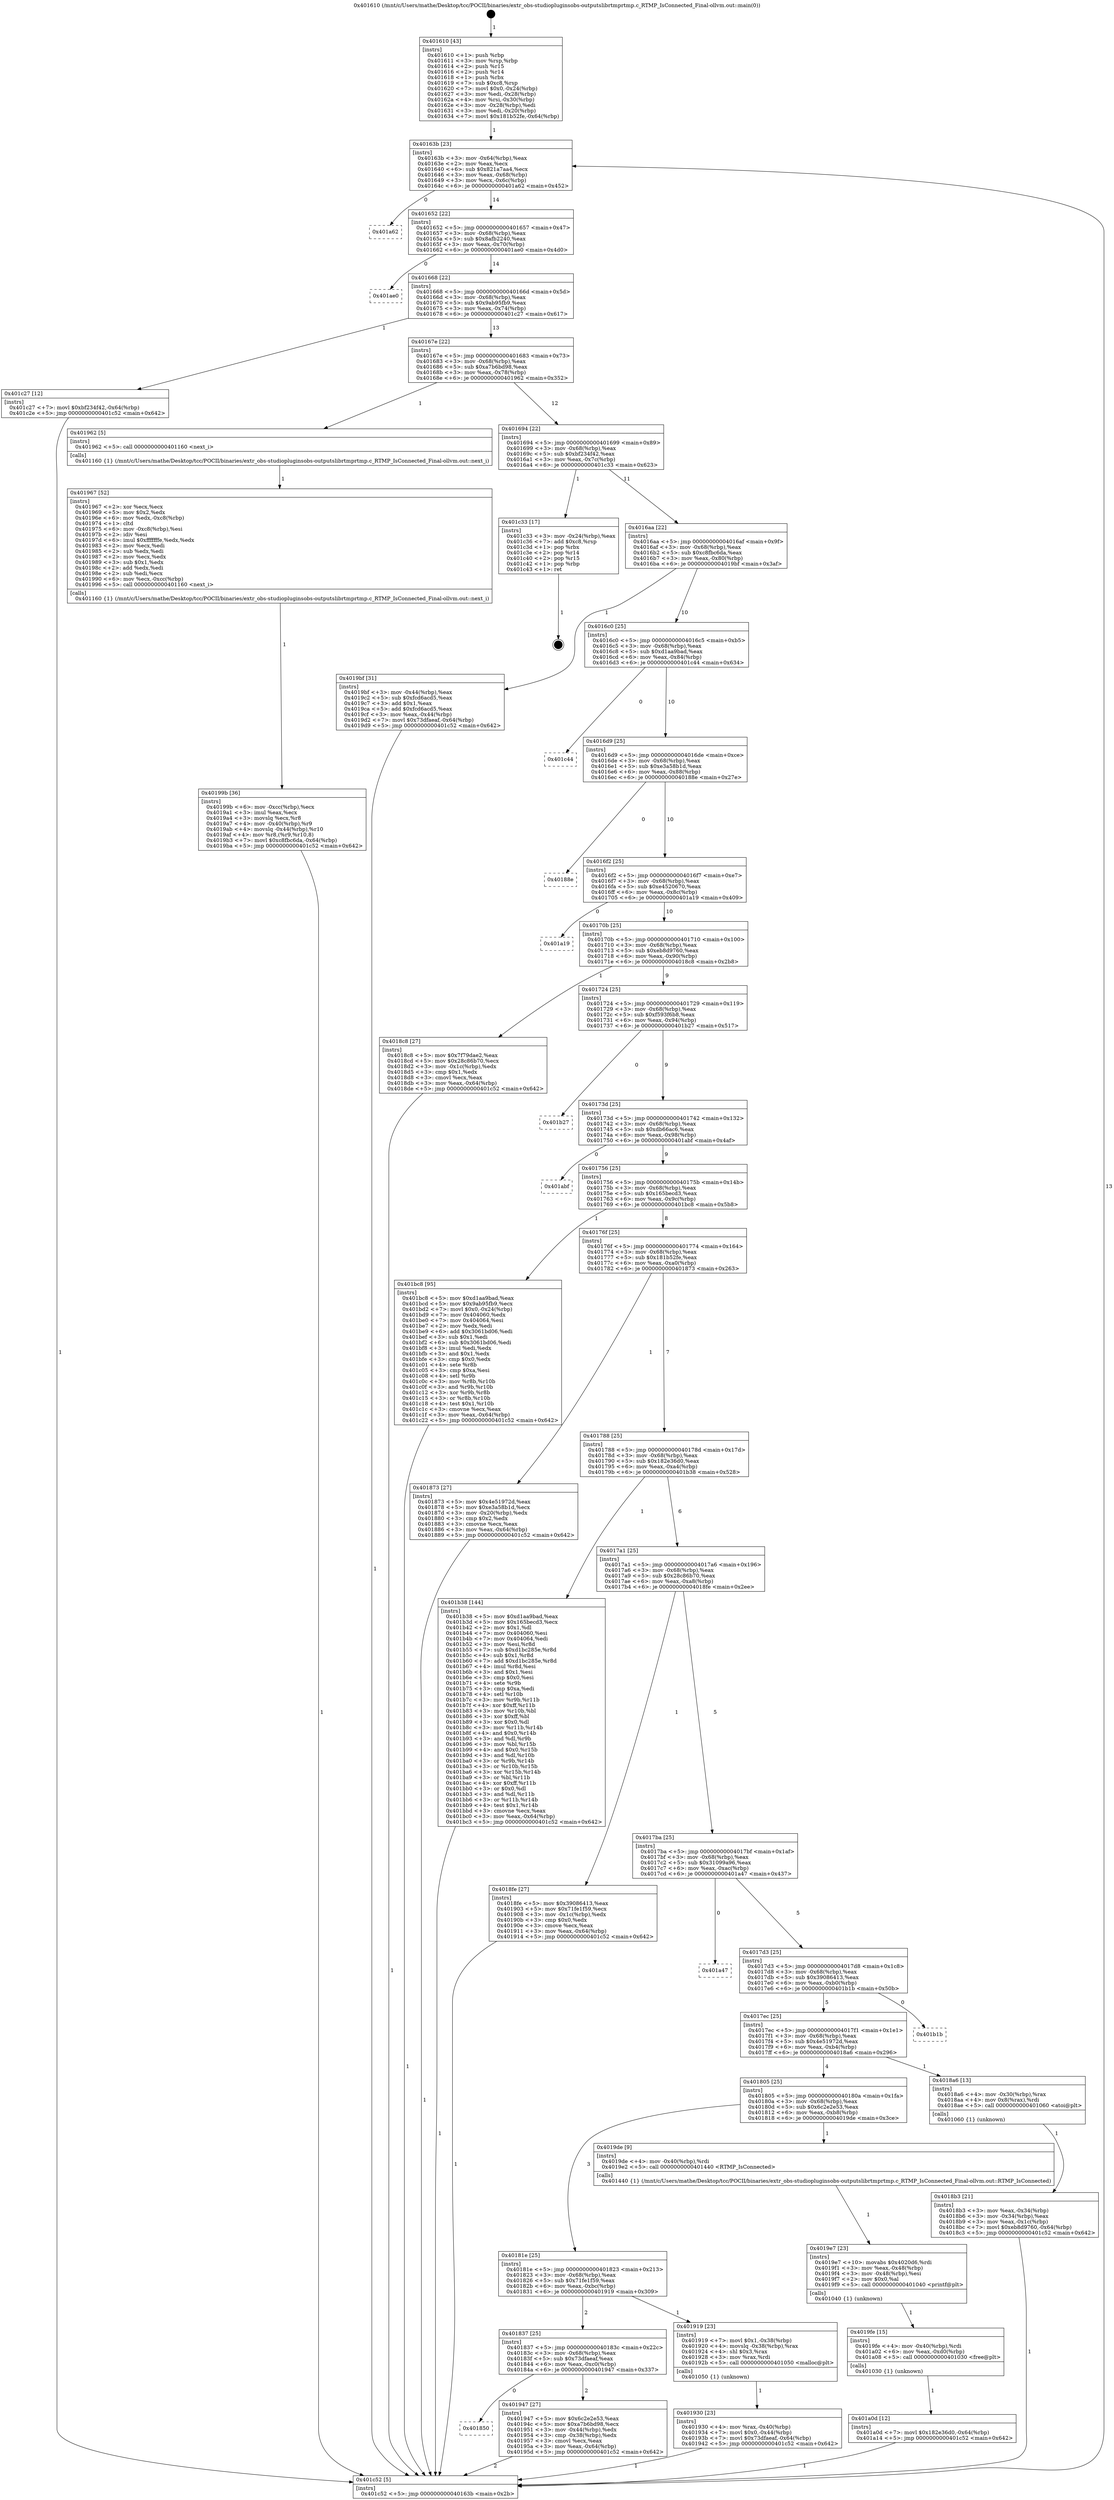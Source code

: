 digraph "0x401610" {
  label = "0x401610 (/mnt/c/Users/mathe/Desktop/tcc/POCII/binaries/extr_obs-studiopluginsobs-outputslibrtmprtmp.c_RTMP_IsConnected_Final-ollvm.out::main(0))"
  labelloc = "t"
  node[shape=record]

  Entry [label="",width=0.3,height=0.3,shape=circle,fillcolor=black,style=filled]
  "0x40163b" [label="{
     0x40163b [23]\l
     | [instrs]\l
     &nbsp;&nbsp;0x40163b \<+3\>: mov -0x64(%rbp),%eax\l
     &nbsp;&nbsp;0x40163e \<+2\>: mov %eax,%ecx\l
     &nbsp;&nbsp;0x401640 \<+6\>: sub $0x821a7aa4,%ecx\l
     &nbsp;&nbsp;0x401646 \<+3\>: mov %eax,-0x68(%rbp)\l
     &nbsp;&nbsp;0x401649 \<+3\>: mov %ecx,-0x6c(%rbp)\l
     &nbsp;&nbsp;0x40164c \<+6\>: je 0000000000401a62 \<main+0x452\>\l
  }"]
  "0x401a62" [label="{
     0x401a62\l
  }", style=dashed]
  "0x401652" [label="{
     0x401652 [22]\l
     | [instrs]\l
     &nbsp;&nbsp;0x401652 \<+5\>: jmp 0000000000401657 \<main+0x47\>\l
     &nbsp;&nbsp;0x401657 \<+3\>: mov -0x68(%rbp),%eax\l
     &nbsp;&nbsp;0x40165a \<+5\>: sub $0x8afb2240,%eax\l
     &nbsp;&nbsp;0x40165f \<+3\>: mov %eax,-0x70(%rbp)\l
     &nbsp;&nbsp;0x401662 \<+6\>: je 0000000000401ae0 \<main+0x4d0\>\l
  }"]
  Exit [label="",width=0.3,height=0.3,shape=circle,fillcolor=black,style=filled,peripheries=2]
  "0x401ae0" [label="{
     0x401ae0\l
  }", style=dashed]
  "0x401668" [label="{
     0x401668 [22]\l
     | [instrs]\l
     &nbsp;&nbsp;0x401668 \<+5\>: jmp 000000000040166d \<main+0x5d\>\l
     &nbsp;&nbsp;0x40166d \<+3\>: mov -0x68(%rbp),%eax\l
     &nbsp;&nbsp;0x401670 \<+5\>: sub $0x9ab95fb9,%eax\l
     &nbsp;&nbsp;0x401675 \<+3\>: mov %eax,-0x74(%rbp)\l
     &nbsp;&nbsp;0x401678 \<+6\>: je 0000000000401c27 \<main+0x617\>\l
  }"]
  "0x401a0d" [label="{
     0x401a0d [12]\l
     | [instrs]\l
     &nbsp;&nbsp;0x401a0d \<+7\>: movl $0x182e36d0,-0x64(%rbp)\l
     &nbsp;&nbsp;0x401a14 \<+5\>: jmp 0000000000401c52 \<main+0x642\>\l
  }"]
  "0x401c27" [label="{
     0x401c27 [12]\l
     | [instrs]\l
     &nbsp;&nbsp;0x401c27 \<+7\>: movl $0xbf234f42,-0x64(%rbp)\l
     &nbsp;&nbsp;0x401c2e \<+5\>: jmp 0000000000401c52 \<main+0x642\>\l
  }"]
  "0x40167e" [label="{
     0x40167e [22]\l
     | [instrs]\l
     &nbsp;&nbsp;0x40167e \<+5\>: jmp 0000000000401683 \<main+0x73\>\l
     &nbsp;&nbsp;0x401683 \<+3\>: mov -0x68(%rbp),%eax\l
     &nbsp;&nbsp;0x401686 \<+5\>: sub $0xa7b6bd98,%eax\l
     &nbsp;&nbsp;0x40168b \<+3\>: mov %eax,-0x78(%rbp)\l
     &nbsp;&nbsp;0x40168e \<+6\>: je 0000000000401962 \<main+0x352\>\l
  }"]
  "0x4019fe" [label="{
     0x4019fe [15]\l
     | [instrs]\l
     &nbsp;&nbsp;0x4019fe \<+4\>: mov -0x40(%rbp),%rdi\l
     &nbsp;&nbsp;0x401a02 \<+6\>: mov %eax,-0xd0(%rbp)\l
     &nbsp;&nbsp;0x401a08 \<+5\>: call 0000000000401030 \<free@plt\>\l
     | [calls]\l
     &nbsp;&nbsp;0x401030 \{1\} (unknown)\l
  }"]
  "0x401962" [label="{
     0x401962 [5]\l
     | [instrs]\l
     &nbsp;&nbsp;0x401962 \<+5\>: call 0000000000401160 \<next_i\>\l
     | [calls]\l
     &nbsp;&nbsp;0x401160 \{1\} (/mnt/c/Users/mathe/Desktop/tcc/POCII/binaries/extr_obs-studiopluginsobs-outputslibrtmprtmp.c_RTMP_IsConnected_Final-ollvm.out::next_i)\l
  }"]
  "0x401694" [label="{
     0x401694 [22]\l
     | [instrs]\l
     &nbsp;&nbsp;0x401694 \<+5\>: jmp 0000000000401699 \<main+0x89\>\l
     &nbsp;&nbsp;0x401699 \<+3\>: mov -0x68(%rbp),%eax\l
     &nbsp;&nbsp;0x40169c \<+5\>: sub $0xbf234f42,%eax\l
     &nbsp;&nbsp;0x4016a1 \<+3\>: mov %eax,-0x7c(%rbp)\l
     &nbsp;&nbsp;0x4016a4 \<+6\>: je 0000000000401c33 \<main+0x623\>\l
  }"]
  "0x4019e7" [label="{
     0x4019e7 [23]\l
     | [instrs]\l
     &nbsp;&nbsp;0x4019e7 \<+10\>: movabs $0x4020d6,%rdi\l
     &nbsp;&nbsp;0x4019f1 \<+3\>: mov %eax,-0x48(%rbp)\l
     &nbsp;&nbsp;0x4019f4 \<+3\>: mov -0x48(%rbp),%esi\l
     &nbsp;&nbsp;0x4019f7 \<+2\>: mov $0x0,%al\l
     &nbsp;&nbsp;0x4019f9 \<+5\>: call 0000000000401040 \<printf@plt\>\l
     | [calls]\l
     &nbsp;&nbsp;0x401040 \{1\} (unknown)\l
  }"]
  "0x401c33" [label="{
     0x401c33 [17]\l
     | [instrs]\l
     &nbsp;&nbsp;0x401c33 \<+3\>: mov -0x24(%rbp),%eax\l
     &nbsp;&nbsp;0x401c36 \<+7\>: add $0xc8,%rsp\l
     &nbsp;&nbsp;0x401c3d \<+1\>: pop %rbx\l
     &nbsp;&nbsp;0x401c3e \<+2\>: pop %r14\l
     &nbsp;&nbsp;0x401c40 \<+2\>: pop %r15\l
     &nbsp;&nbsp;0x401c42 \<+1\>: pop %rbp\l
     &nbsp;&nbsp;0x401c43 \<+1\>: ret\l
  }"]
  "0x4016aa" [label="{
     0x4016aa [22]\l
     | [instrs]\l
     &nbsp;&nbsp;0x4016aa \<+5\>: jmp 00000000004016af \<main+0x9f\>\l
     &nbsp;&nbsp;0x4016af \<+3\>: mov -0x68(%rbp),%eax\l
     &nbsp;&nbsp;0x4016b2 \<+5\>: sub $0xc8fbc6da,%eax\l
     &nbsp;&nbsp;0x4016b7 \<+3\>: mov %eax,-0x80(%rbp)\l
     &nbsp;&nbsp;0x4016ba \<+6\>: je 00000000004019bf \<main+0x3af\>\l
  }"]
  "0x40199b" [label="{
     0x40199b [36]\l
     | [instrs]\l
     &nbsp;&nbsp;0x40199b \<+6\>: mov -0xcc(%rbp),%ecx\l
     &nbsp;&nbsp;0x4019a1 \<+3\>: imul %eax,%ecx\l
     &nbsp;&nbsp;0x4019a4 \<+3\>: movslq %ecx,%r8\l
     &nbsp;&nbsp;0x4019a7 \<+4\>: mov -0x40(%rbp),%r9\l
     &nbsp;&nbsp;0x4019ab \<+4\>: movslq -0x44(%rbp),%r10\l
     &nbsp;&nbsp;0x4019af \<+4\>: mov %r8,(%r9,%r10,8)\l
     &nbsp;&nbsp;0x4019b3 \<+7\>: movl $0xc8fbc6da,-0x64(%rbp)\l
     &nbsp;&nbsp;0x4019ba \<+5\>: jmp 0000000000401c52 \<main+0x642\>\l
  }"]
  "0x4019bf" [label="{
     0x4019bf [31]\l
     | [instrs]\l
     &nbsp;&nbsp;0x4019bf \<+3\>: mov -0x44(%rbp),%eax\l
     &nbsp;&nbsp;0x4019c2 \<+5\>: sub $0xfcd6acd5,%eax\l
     &nbsp;&nbsp;0x4019c7 \<+3\>: add $0x1,%eax\l
     &nbsp;&nbsp;0x4019ca \<+5\>: add $0xfcd6acd5,%eax\l
     &nbsp;&nbsp;0x4019cf \<+3\>: mov %eax,-0x44(%rbp)\l
     &nbsp;&nbsp;0x4019d2 \<+7\>: movl $0x73dfaeaf,-0x64(%rbp)\l
     &nbsp;&nbsp;0x4019d9 \<+5\>: jmp 0000000000401c52 \<main+0x642\>\l
  }"]
  "0x4016c0" [label="{
     0x4016c0 [25]\l
     | [instrs]\l
     &nbsp;&nbsp;0x4016c0 \<+5\>: jmp 00000000004016c5 \<main+0xb5\>\l
     &nbsp;&nbsp;0x4016c5 \<+3\>: mov -0x68(%rbp),%eax\l
     &nbsp;&nbsp;0x4016c8 \<+5\>: sub $0xd1aa9bad,%eax\l
     &nbsp;&nbsp;0x4016cd \<+6\>: mov %eax,-0x84(%rbp)\l
     &nbsp;&nbsp;0x4016d3 \<+6\>: je 0000000000401c44 \<main+0x634\>\l
  }"]
  "0x401967" [label="{
     0x401967 [52]\l
     | [instrs]\l
     &nbsp;&nbsp;0x401967 \<+2\>: xor %ecx,%ecx\l
     &nbsp;&nbsp;0x401969 \<+5\>: mov $0x2,%edx\l
     &nbsp;&nbsp;0x40196e \<+6\>: mov %edx,-0xc8(%rbp)\l
     &nbsp;&nbsp;0x401974 \<+1\>: cltd\l
     &nbsp;&nbsp;0x401975 \<+6\>: mov -0xc8(%rbp),%esi\l
     &nbsp;&nbsp;0x40197b \<+2\>: idiv %esi\l
     &nbsp;&nbsp;0x40197d \<+6\>: imul $0xfffffffe,%edx,%edx\l
     &nbsp;&nbsp;0x401983 \<+2\>: mov %ecx,%edi\l
     &nbsp;&nbsp;0x401985 \<+2\>: sub %edx,%edi\l
     &nbsp;&nbsp;0x401987 \<+2\>: mov %ecx,%edx\l
     &nbsp;&nbsp;0x401989 \<+3\>: sub $0x1,%edx\l
     &nbsp;&nbsp;0x40198c \<+2\>: add %edx,%edi\l
     &nbsp;&nbsp;0x40198e \<+2\>: sub %edi,%ecx\l
     &nbsp;&nbsp;0x401990 \<+6\>: mov %ecx,-0xcc(%rbp)\l
     &nbsp;&nbsp;0x401996 \<+5\>: call 0000000000401160 \<next_i\>\l
     | [calls]\l
     &nbsp;&nbsp;0x401160 \{1\} (/mnt/c/Users/mathe/Desktop/tcc/POCII/binaries/extr_obs-studiopluginsobs-outputslibrtmprtmp.c_RTMP_IsConnected_Final-ollvm.out::next_i)\l
  }"]
  "0x401c44" [label="{
     0x401c44\l
  }", style=dashed]
  "0x4016d9" [label="{
     0x4016d9 [25]\l
     | [instrs]\l
     &nbsp;&nbsp;0x4016d9 \<+5\>: jmp 00000000004016de \<main+0xce\>\l
     &nbsp;&nbsp;0x4016de \<+3\>: mov -0x68(%rbp),%eax\l
     &nbsp;&nbsp;0x4016e1 \<+5\>: sub $0xe3a58b1d,%eax\l
     &nbsp;&nbsp;0x4016e6 \<+6\>: mov %eax,-0x88(%rbp)\l
     &nbsp;&nbsp;0x4016ec \<+6\>: je 000000000040188e \<main+0x27e\>\l
  }"]
  "0x401850" [label="{
     0x401850\l
  }", style=dashed]
  "0x40188e" [label="{
     0x40188e\l
  }", style=dashed]
  "0x4016f2" [label="{
     0x4016f2 [25]\l
     | [instrs]\l
     &nbsp;&nbsp;0x4016f2 \<+5\>: jmp 00000000004016f7 \<main+0xe7\>\l
     &nbsp;&nbsp;0x4016f7 \<+3\>: mov -0x68(%rbp),%eax\l
     &nbsp;&nbsp;0x4016fa \<+5\>: sub $0xe4520670,%eax\l
     &nbsp;&nbsp;0x4016ff \<+6\>: mov %eax,-0x8c(%rbp)\l
     &nbsp;&nbsp;0x401705 \<+6\>: je 0000000000401a19 \<main+0x409\>\l
  }"]
  "0x401947" [label="{
     0x401947 [27]\l
     | [instrs]\l
     &nbsp;&nbsp;0x401947 \<+5\>: mov $0x6c2e2e53,%eax\l
     &nbsp;&nbsp;0x40194c \<+5\>: mov $0xa7b6bd98,%ecx\l
     &nbsp;&nbsp;0x401951 \<+3\>: mov -0x44(%rbp),%edx\l
     &nbsp;&nbsp;0x401954 \<+3\>: cmp -0x38(%rbp),%edx\l
     &nbsp;&nbsp;0x401957 \<+3\>: cmovl %ecx,%eax\l
     &nbsp;&nbsp;0x40195a \<+3\>: mov %eax,-0x64(%rbp)\l
     &nbsp;&nbsp;0x40195d \<+5\>: jmp 0000000000401c52 \<main+0x642\>\l
  }"]
  "0x401a19" [label="{
     0x401a19\l
  }", style=dashed]
  "0x40170b" [label="{
     0x40170b [25]\l
     | [instrs]\l
     &nbsp;&nbsp;0x40170b \<+5\>: jmp 0000000000401710 \<main+0x100\>\l
     &nbsp;&nbsp;0x401710 \<+3\>: mov -0x68(%rbp),%eax\l
     &nbsp;&nbsp;0x401713 \<+5\>: sub $0xeb8d9760,%eax\l
     &nbsp;&nbsp;0x401718 \<+6\>: mov %eax,-0x90(%rbp)\l
     &nbsp;&nbsp;0x40171e \<+6\>: je 00000000004018c8 \<main+0x2b8\>\l
  }"]
  "0x401930" [label="{
     0x401930 [23]\l
     | [instrs]\l
     &nbsp;&nbsp;0x401930 \<+4\>: mov %rax,-0x40(%rbp)\l
     &nbsp;&nbsp;0x401934 \<+7\>: movl $0x0,-0x44(%rbp)\l
     &nbsp;&nbsp;0x40193b \<+7\>: movl $0x73dfaeaf,-0x64(%rbp)\l
     &nbsp;&nbsp;0x401942 \<+5\>: jmp 0000000000401c52 \<main+0x642\>\l
  }"]
  "0x4018c8" [label="{
     0x4018c8 [27]\l
     | [instrs]\l
     &nbsp;&nbsp;0x4018c8 \<+5\>: mov $0x7f79dae2,%eax\l
     &nbsp;&nbsp;0x4018cd \<+5\>: mov $0x28c86b70,%ecx\l
     &nbsp;&nbsp;0x4018d2 \<+3\>: mov -0x1c(%rbp),%edx\l
     &nbsp;&nbsp;0x4018d5 \<+3\>: cmp $0x1,%edx\l
     &nbsp;&nbsp;0x4018d8 \<+3\>: cmovl %ecx,%eax\l
     &nbsp;&nbsp;0x4018db \<+3\>: mov %eax,-0x64(%rbp)\l
     &nbsp;&nbsp;0x4018de \<+5\>: jmp 0000000000401c52 \<main+0x642\>\l
  }"]
  "0x401724" [label="{
     0x401724 [25]\l
     | [instrs]\l
     &nbsp;&nbsp;0x401724 \<+5\>: jmp 0000000000401729 \<main+0x119\>\l
     &nbsp;&nbsp;0x401729 \<+3\>: mov -0x68(%rbp),%eax\l
     &nbsp;&nbsp;0x40172c \<+5\>: sub $0xf593f6b8,%eax\l
     &nbsp;&nbsp;0x401731 \<+6\>: mov %eax,-0x94(%rbp)\l
     &nbsp;&nbsp;0x401737 \<+6\>: je 0000000000401b27 \<main+0x517\>\l
  }"]
  "0x401837" [label="{
     0x401837 [25]\l
     | [instrs]\l
     &nbsp;&nbsp;0x401837 \<+5\>: jmp 000000000040183c \<main+0x22c\>\l
     &nbsp;&nbsp;0x40183c \<+3\>: mov -0x68(%rbp),%eax\l
     &nbsp;&nbsp;0x40183f \<+5\>: sub $0x73dfaeaf,%eax\l
     &nbsp;&nbsp;0x401844 \<+6\>: mov %eax,-0xc0(%rbp)\l
     &nbsp;&nbsp;0x40184a \<+6\>: je 0000000000401947 \<main+0x337\>\l
  }"]
  "0x401b27" [label="{
     0x401b27\l
  }", style=dashed]
  "0x40173d" [label="{
     0x40173d [25]\l
     | [instrs]\l
     &nbsp;&nbsp;0x40173d \<+5\>: jmp 0000000000401742 \<main+0x132\>\l
     &nbsp;&nbsp;0x401742 \<+3\>: mov -0x68(%rbp),%eax\l
     &nbsp;&nbsp;0x401745 \<+5\>: sub $0xdb66ac6,%eax\l
     &nbsp;&nbsp;0x40174a \<+6\>: mov %eax,-0x98(%rbp)\l
     &nbsp;&nbsp;0x401750 \<+6\>: je 0000000000401abf \<main+0x4af\>\l
  }"]
  "0x401919" [label="{
     0x401919 [23]\l
     | [instrs]\l
     &nbsp;&nbsp;0x401919 \<+7\>: movl $0x1,-0x38(%rbp)\l
     &nbsp;&nbsp;0x401920 \<+4\>: movslq -0x38(%rbp),%rax\l
     &nbsp;&nbsp;0x401924 \<+4\>: shl $0x3,%rax\l
     &nbsp;&nbsp;0x401928 \<+3\>: mov %rax,%rdi\l
     &nbsp;&nbsp;0x40192b \<+5\>: call 0000000000401050 \<malloc@plt\>\l
     | [calls]\l
     &nbsp;&nbsp;0x401050 \{1\} (unknown)\l
  }"]
  "0x401abf" [label="{
     0x401abf\l
  }", style=dashed]
  "0x401756" [label="{
     0x401756 [25]\l
     | [instrs]\l
     &nbsp;&nbsp;0x401756 \<+5\>: jmp 000000000040175b \<main+0x14b\>\l
     &nbsp;&nbsp;0x40175b \<+3\>: mov -0x68(%rbp),%eax\l
     &nbsp;&nbsp;0x40175e \<+5\>: sub $0x165becd3,%eax\l
     &nbsp;&nbsp;0x401763 \<+6\>: mov %eax,-0x9c(%rbp)\l
     &nbsp;&nbsp;0x401769 \<+6\>: je 0000000000401bc8 \<main+0x5b8\>\l
  }"]
  "0x40181e" [label="{
     0x40181e [25]\l
     | [instrs]\l
     &nbsp;&nbsp;0x40181e \<+5\>: jmp 0000000000401823 \<main+0x213\>\l
     &nbsp;&nbsp;0x401823 \<+3\>: mov -0x68(%rbp),%eax\l
     &nbsp;&nbsp;0x401826 \<+5\>: sub $0x71fe1f59,%eax\l
     &nbsp;&nbsp;0x40182b \<+6\>: mov %eax,-0xbc(%rbp)\l
     &nbsp;&nbsp;0x401831 \<+6\>: je 0000000000401919 \<main+0x309\>\l
  }"]
  "0x401bc8" [label="{
     0x401bc8 [95]\l
     | [instrs]\l
     &nbsp;&nbsp;0x401bc8 \<+5\>: mov $0xd1aa9bad,%eax\l
     &nbsp;&nbsp;0x401bcd \<+5\>: mov $0x9ab95fb9,%ecx\l
     &nbsp;&nbsp;0x401bd2 \<+7\>: movl $0x0,-0x24(%rbp)\l
     &nbsp;&nbsp;0x401bd9 \<+7\>: mov 0x404060,%edx\l
     &nbsp;&nbsp;0x401be0 \<+7\>: mov 0x404064,%esi\l
     &nbsp;&nbsp;0x401be7 \<+2\>: mov %edx,%edi\l
     &nbsp;&nbsp;0x401be9 \<+6\>: add $0x3061bd06,%edi\l
     &nbsp;&nbsp;0x401bef \<+3\>: sub $0x1,%edi\l
     &nbsp;&nbsp;0x401bf2 \<+6\>: sub $0x3061bd06,%edi\l
     &nbsp;&nbsp;0x401bf8 \<+3\>: imul %edi,%edx\l
     &nbsp;&nbsp;0x401bfb \<+3\>: and $0x1,%edx\l
     &nbsp;&nbsp;0x401bfe \<+3\>: cmp $0x0,%edx\l
     &nbsp;&nbsp;0x401c01 \<+4\>: sete %r8b\l
     &nbsp;&nbsp;0x401c05 \<+3\>: cmp $0xa,%esi\l
     &nbsp;&nbsp;0x401c08 \<+4\>: setl %r9b\l
     &nbsp;&nbsp;0x401c0c \<+3\>: mov %r8b,%r10b\l
     &nbsp;&nbsp;0x401c0f \<+3\>: and %r9b,%r10b\l
     &nbsp;&nbsp;0x401c12 \<+3\>: xor %r9b,%r8b\l
     &nbsp;&nbsp;0x401c15 \<+3\>: or %r8b,%r10b\l
     &nbsp;&nbsp;0x401c18 \<+4\>: test $0x1,%r10b\l
     &nbsp;&nbsp;0x401c1c \<+3\>: cmovne %ecx,%eax\l
     &nbsp;&nbsp;0x401c1f \<+3\>: mov %eax,-0x64(%rbp)\l
     &nbsp;&nbsp;0x401c22 \<+5\>: jmp 0000000000401c52 \<main+0x642\>\l
  }"]
  "0x40176f" [label="{
     0x40176f [25]\l
     | [instrs]\l
     &nbsp;&nbsp;0x40176f \<+5\>: jmp 0000000000401774 \<main+0x164\>\l
     &nbsp;&nbsp;0x401774 \<+3\>: mov -0x68(%rbp),%eax\l
     &nbsp;&nbsp;0x401777 \<+5\>: sub $0x181b52fe,%eax\l
     &nbsp;&nbsp;0x40177c \<+6\>: mov %eax,-0xa0(%rbp)\l
     &nbsp;&nbsp;0x401782 \<+6\>: je 0000000000401873 \<main+0x263\>\l
  }"]
  "0x4019de" [label="{
     0x4019de [9]\l
     | [instrs]\l
     &nbsp;&nbsp;0x4019de \<+4\>: mov -0x40(%rbp),%rdi\l
     &nbsp;&nbsp;0x4019e2 \<+5\>: call 0000000000401440 \<RTMP_IsConnected\>\l
     | [calls]\l
     &nbsp;&nbsp;0x401440 \{1\} (/mnt/c/Users/mathe/Desktop/tcc/POCII/binaries/extr_obs-studiopluginsobs-outputslibrtmprtmp.c_RTMP_IsConnected_Final-ollvm.out::RTMP_IsConnected)\l
  }"]
  "0x401873" [label="{
     0x401873 [27]\l
     | [instrs]\l
     &nbsp;&nbsp;0x401873 \<+5\>: mov $0x4e51972d,%eax\l
     &nbsp;&nbsp;0x401878 \<+5\>: mov $0xe3a58b1d,%ecx\l
     &nbsp;&nbsp;0x40187d \<+3\>: mov -0x20(%rbp),%edx\l
     &nbsp;&nbsp;0x401880 \<+3\>: cmp $0x2,%edx\l
     &nbsp;&nbsp;0x401883 \<+3\>: cmovne %ecx,%eax\l
     &nbsp;&nbsp;0x401886 \<+3\>: mov %eax,-0x64(%rbp)\l
     &nbsp;&nbsp;0x401889 \<+5\>: jmp 0000000000401c52 \<main+0x642\>\l
  }"]
  "0x401788" [label="{
     0x401788 [25]\l
     | [instrs]\l
     &nbsp;&nbsp;0x401788 \<+5\>: jmp 000000000040178d \<main+0x17d\>\l
     &nbsp;&nbsp;0x40178d \<+3\>: mov -0x68(%rbp),%eax\l
     &nbsp;&nbsp;0x401790 \<+5\>: sub $0x182e36d0,%eax\l
     &nbsp;&nbsp;0x401795 \<+6\>: mov %eax,-0xa4(%rbp)\l
     &nbsp;&nbsp;0x40179b \<+6\>: je 0000000000401b38 \<main+0x528\>\l
  }"]
  "0x401c52" [label="{
     0x401c52 [5]\l
     | [instrs]\l
     &nbsp;&nbsp;0x401c52 \<+5\>: jmp 000000000040163b \<main+0x2b\>\l
  }"]
  "0x401610" [label="{
     0x401610 [43]\l
     | [instrs]\l
     &nbsp;&nbsp;0x401610 \<+1\>: push %rbp\l
     &nbsp;&nbsp;0x401611 \<+3\>: mov %rsp,%rbp\l
     &nbsp;&nbsp;0x401614 \<+2\>: push %r15\l
     &nbsp;&nbsp;0x401616 \<+2\>: push %r14\l
     &nbsp;&nbsp;0x401618 \<+1\>: push %rbx\l
     &nbsp;&nbsp;0x401619 \<+7\>: sub $0xc8,%rsp\l
     &nbsp;&nbsp;0x401620 \<+7\>: movl $0x0,-0x24(%rbp)\l
     &nbsp;&nbsp;0x401627 \<+3\>: mov %edi,-0x28(%rbp)\l
     &nbsp;&nbsp;0x40162a \<+4\>: mov %rsi,-0x30(%rbp)\l
     &nbsp;&nbsp;0x40162e \<+3\>: mov -0x28(%rbp),%edi\l
     &nbsp;&nbsp;0x401631 \<+3\>: mov %edi,-0x20(%rbp)\l
     &nbsp;&nbsp;0x401634 \<+7\>: movl $0x181b52fe,-0x64(%rbp)\l
  }"]
  "0x4018b3" [label="{
     0x4018b3 [21]\l
     | [instrs]\l
     &nbsp;&nbsp;0x4018b3 \<+3\>: mov %eax,-0x34(%rbp)\l
     &nbsp;&nbsp;0x4018b6 \<+3\>: mov -0x34(%rbp),%eax\l
     &nbsp;&nbsp;0x4018b9 \<+3\>: mov %eax,-0x1c(%rbp)\l
     &nbsp;&nbsp;0x4018bc \<+7\>: movl $0xeb8d9760,-0x64(%rbp)\l
     &nbsp;&nbsp;0x4018c3 \<+5\>: jmp 0000000000401c52 \<main+0x642\>\l
  }"]
  "0x401b38" [label="{
     0x401b38 [144]\l
     | [instrs]\l
     &nbsp;&nbsp;0x401b38 \<+5\>: mov $0xd1aa9bad,%eax\l
     &nbsp;&nbsp;0x401b3d \<+5\>: mov $0x165becd3,%ecx\l
     &nbsp;&nbsp;0x401b42 \<+2\>: mov $0x1,%dl\l
     &nbsp;&nbsp;0x401b44 \<+7\>: mov 0x404060,%esi\l
     &nbsp;&nbsp;0x401b4b \<+7\>: mov 0x404064,%edi\l
     &nbsp;&nbsp;0x401b52 \<+3\>: mov %esi,%r8d\l
     &nbsp;&nbsp;0x401b55 \<+7\>: sub $0xd1bc285e,%r8d\l
     &nbsp;&nbsp;0x401b5c \<+4\>: sub $0x1,%r8d\l
     &nbsp;&nbsp;0x401b60 \<+7\>: add $0xd1bc285e,%r8d\l
     &nbsp;&nbsp;0x401b67 \<+4\>: imul %r8d,%esi\l
     &nbsp;&nbsp;0x401b6b \<+3\>: and $0x1,%esi\l
     &nbsp;&nbsp;0x401b6e \<+3\>: cmp $0x0,%esi\l
     &nbsp;&nbsp;0x401b71 \<+4\>: sete %r9b\l
     &nbsp;&nbsp;0x401b75 \<+3\>: cmp $0xa,%edi\l
     &nbsp;&nbsp;0x401b78 \<+4\>: setl %r10b\l
     &nbsp;&nbsp;0x401b7c \<+3\>: mov %r9b,%r11b\l
     &nbsp;&nbsp;0x401b7f \<+4\>: xor $0xff,%r11b\l
     &nbsp;&nbsp;0x401b83 \<+3\>: mov %r10b,%bl\l
     &nbsp;&nbsp;0x401b86 \<+3\>: xor $0xff,%bl\l
     &nbsp;&nbsp;0x401b89 \<+3\>: xor $0x0,%dl\l
     &nbsp;&nbsp;0x401b8c \<+3\>: mov %r11b,%r14b\l
     &nbsp;&nbsp;0x401b8f \<+4\>: and $0x0,%r14b\l
     &nbsp;&nbsp;0x401b93 \<+3\>: and %dl,%r9b\l
     &nbsp;&nbsp;0x401b96 \<+3\>: mov %bl,%r15b\l
     &nbsp;&nbsp;0x401b99 \<+4\>: and $0x0,%r15b\l
     &nbsp;&nbsp;0x401b9d \<+3\>: and %dl,%r10b\l
     &nbsp;&nbsp;0x401ba0 \<+3\>: or %r9b,%r14b\l
     &nbsp;&nbsp;0x401ba3 \<+3\>: or %r10b,%r15b\l
     &nbsp;&nbsp;0x401ba6 \<+3\>: xor %r15b,%r14b\l
     &nbsp;&nbsp;0x401ba9 \<+3\>: or %bl,%r11b\l
     &nbsp;&nbsp;0x401bac \<+4\>: xor $0xff,%r11b\l
     &nbsp;&nbsp;0x401bb0 \<+3\>: or $0x0,%dl\l
     &nbsp;&nbsp;0x401bb3 \<+3\>: and %dl,%r11b\l
     &nbsp;&nbsp;0x401bb6 \<+3\>: or %r11b,%r14b\l
     &nbsp;&nbsp;0x401bb9 \<+4\>: test $0x1,%r14b\l
     &nbsp;&nbsp;0x401bbd \<+3\>: cmovne %ecx,%eax\l
     &nbsp;&nbsp;0x401bc0 \<+3\>: mov %eax,-0x64(%rbp)\l
     &nbsp;&nbsp;0x401bc3 \<+5\>: jmp 0000000000401c52 \<main+0x642\>\l
  }"]
  "0x4017a1" [label="{
     0x4017a1 [25]\l
     | [instrs]\l
     &nbsp;&nbsp;0x4017a1 \<+5\>: jmp 00000000004017a6 \<main+0x196\>\l
     &nbsp;&nbsp;0x4017a6 \<+3\>: mov -0x68(%rbp),%eax\l
     &nbsp;&nbsp;0x4017a9 \<+5\>: sub $0x28c86b70,%eax\l
     &nbsp;&nbsp;0x4017ae \<+6\>: mov %eax,-0xa8(%rbp)\l
     &nbsp;&nbsp;0x4017b4 \<+6\>: je 00000000004018fe \<main+0x2ee\>\l
  }"]
  "0x401805" [label="{
     0x401805 [25]\l
     | [instrs]\l
     &nbsp;&nbsp;0x401805 \<+5\>: jmp 000000000040180a \<main+0x1fa\>\l
     &nbsp;&nbsp;0x40180a \<+3\>: mov -0x68(%rbp),%eax\l
     &nbsp;&nbsp;0x40180d \<+5\>: sub $0x6c2e2e53,%eax\l
     &nbsp;&nbsp;0x401812 \<+6\>: mov %eax,-0xb8(%rbp)\l
     &nbsp;&nbsp;0x401818 \<+6\>: je 00000000004019de \<main+0x3ce\>\l
  }"]
  "0x4018fe" [label="{
     0x4018fe [27]\l
     | [instrs]\l
     &nbsp;&nbsp;0x4018fe \<+5\>: mov $0x39086413,%eax\l
     &nbsp;&nbsp;0x401903 \<+5\>: mov $0x71fe1f59,%ecx\l
     &nbsp;&nbsp;0x401908 \<+3\>: mov -0x1c(%rbp),%edx\l
     &nbsp;&nbsp;0x40190b \<+3\>: cmp $0x0,%edx\l
     &nbsp;&nbsp;0x40190e \<+3\>: cmove %ecx,%eax\l
     &nbsp;&nbsp;0x401911 \<+3\>: mov %eax,-0x64(%rbp)\l
     &nbsp;&nbsp;0x401914 \<+5\>: jmp 0000000000401c52 \<main+0x642\>\l
  }"]
  "0x4017ba" [label="{
     0x4017ba [25]\l
     | [instrs]\l
     &nbsp;&nbsp;0x4017ba \<+5\>: jmp 00000000004017bf \<main+0x1af\>\l
     &nbsp;&nbsp;0x4017bf \<+3\>: mov -0x68(%rbp),%eax\l
     &nbsp;&nbsp;0x4017c2 \<+5\>: sub $0x31099a96,%eax\l
     &nbsp;&nbsp;0x4017c7 \<+6\>: mov %eax,-0xac(%rbp)\l
     &nbsp;&nbsp;0x4017cd \<+6\>: je 0000000000401a47 \<main+0x437\>\l
  }"]
  "0x4018a6" [label="{
     0x4018a6 [13]\l
     | [instrs]\l
     &nbsp;&nbsp;0x4018a6 \<+4\>: mov -0x30(%rbp),%rax\l
     &nbsp;&nbsp;0x4018aa \<+4\>: mov 0x8(%rax),%rdi\l
     &nbsp;&nbsp;0x4018ae \<+5\>: call 0000000000401060 \<atoi@plt\>\l
     | [calls]\l
     &nbsp;&nbsp;0x401060 \{1\} (unknown)\l
  }"]
  "0x401a47" [label="{
     0x401a47\l
  }", style=dashed]
  "0x4017d3" [label="{
     0x4017d3 [25]\l
     | [instrs]\l
     &nbsp;&nbsp;0x4017d3 \<+5\>: jmp 00000000004017d8 \<main+0x1c8\>\l
     &nbsp;&nbsp;0x4017d8 \<+3\>: mov -0x68(%rbp),%eax\l
     &nbsp;&nbsp;0x4017db \<+5\>: sub $0x39086413,%eax\l
     &nbsp;&nbsp;0x4017e0 \<+6\>: mov %eax,-0xb0(%rbp)\l
     &nbsp;&nbsp;0x4017e6 \<+6\>: je 0000000000401b1b \<main+0x50b\>\l
  }"]
  "0x4017ec" [label="{
     0x4017ec [25]\l
     | [instrs]\l
     &nbsp;&nbsp;0x4017ec \<+5\>: jmp 00000000004017f1 \<main+0x1e1\>\l
     &nbsp;&nbsp;0x4017f1 \<+3\>: mov -0x68(%rbp),%eax\l
     &nbsp;&nbsp;0x4017f4 \<+5\>: sub $0x4e51972d,%eax\l
     &nbsp;&nbsp;0x4017f9 \<+6\>: mov %eax,-0xb4(%rbp)\l
     &nbsp;&nbsp;0x4017ff \<+6\>: je 00000000004018a6 \<main+0x296\>\l
  }"]
  "0x401b1b" [label="{
     0x401b1b\l
  }", style=dashed]
  Entry -> "0x401610" [label=" 1"]
  "0x40163b" -> "0x401a62" [label=" 0"]
  "0x40163b" -> "0x401652" [label=" 14"]
  "0x401c33" -> Exit [label=" 1"]
  "0x401652" -> "0x401ae0" [label=" 0"]
  "0x401652" -> "0x401668" [label=" 14"]
  "0x401c27" -> "0x401c52" [label=" 1"]
  "0x401668" -> "0x401c27" [label=" 1"]
  "0x401668" -> "0x40167e" [label=" 13"]
  "0x401bc8" -> "0x401c52" [label=" 1"]
  "0x40167e" -> "0x401962" [label=" 1"]
  "0x40167e" -> "0x401694" [label=" 12"]
  "0x401b38" -> "0x401c52" [label=" 1"]
  "0x401694" -> "0x401c33" [label=" 1"]
  "0x401694" -> "0x4016aa" [label=" 11"]
  "0x401a0d" -> "0x401c52" [label=" 1"]
  "0x4016aa" -> "0x4019bf" [label=" 1"]
  "0x4016aa" -> "0x4016c0" [label=" 10"]
  "0x4019fe" -> "0x401a0d" [label=" 1"]
  "0x4016c0" -> "0x401c44" [label=" 0"]
  "0x4016c0" -> "0x4016d9" [label=" 10"]
  "0x4019e7" -> "0x4019fe" [label=" 1"]
  "0x4016d9" -> "0x40188e" [label=" 0"]
  "0x4016d9" -> "0x4016f2" [label=" 10"]
  "0x4019de" -> "0x4019e7" [label=" 1"]
  "0x4016f2" -> "0x401a19" [label=" 0"]
  "0x4016f2" -> "0x40170b" [label=" 10"]
  "0x4019bf" -> "0x401c52" [label=" 1"]
  "0x40170b" -> "0x4018c8" [label=" 1"]
  "0x40170b" -> "0x401724" [label=" 9"]
  "0x401967" -> "0x40199b" [label=" 1"]
  "0x401724" -> "0x401b27" [label=" 0"]
  "0x401724" -> "0x40173d" [label=" 9"]
  "0x401962" -> "0x401967" [label=" 1"]
  "0x40173d" -> "0x401abf" [label=" 0"]
  "0x40173d" -> "0x401756" [label=" 9"]
  "0x401947" -> "0x401c52" [label=" 2"]
  "0x401756" -> "0x401bc8" [label=" 1"]
  "0x401756" -> "0x40176f" [label=" 8"]
  "0x401837" -> "0x401947" [label=" 2"]
  "0x40176f" -> "0x401873" [label=" 1"]
  "0x40176f" -> "0x401788" [label=" 7"]
  "0x401873" -> "0x401c52" [label=" 1"]
  "0x401610" -> "0x40163b" [label=" 1"]
  "0x401c52" -> "0x40163b" [label=" 13"]
  "0x40199b" -> "0x401c52" [label=" 1"]
  "0x401788" -> "0x401b38" [label=" 1"]
  "0x401788" -> "0x4017a1" [label=" 6"]
  "0x401919" -> "0x401930" [label=" 1"]
  "0x4017a1" -> "0x4018fe" [label=" 1"]
  "0x4017a1" -> "0x4017ba" [label=" 5"]
  "0x40181e" -> "0x401837" [label=" 2"]
  "0x4017ba" -> "0x401a47" [label=" 0"]
  "0x4017ba" -> "0x4017d3" [label=" 5"]
  "0x40181e" -> "0x401919" [label=" 1"]
  "0x4017d3" -> "0x401b1b" [label=" 0"]
  "0x4017d3" -> "0x4017ec" [label=" 5"]
  "0x401837" -> "0x401850" [label=" 0"]
  "0x4017ec" -> "0x4018a6" [label=" 1"]
  "0x4017ec" -> "0x401805" [label=" 4"]
  "0x4018a6" -> "0x4018b3" [label=" 1"]
  "0x4018b3" -> "0x401c52" [label=" 1"]
  "0x4018c8" -> "0x401c52" [label=" 1"]
  "0x4018fe" -> "0x401c52" [label=" 1"]
  "0x401930" -> "0x401c52" [label=" 1"]
  "0x401805" -> "0x4019de" [label=" 1"]
  "0x401805" -> "0x40181e" [label=" 3"]
}

